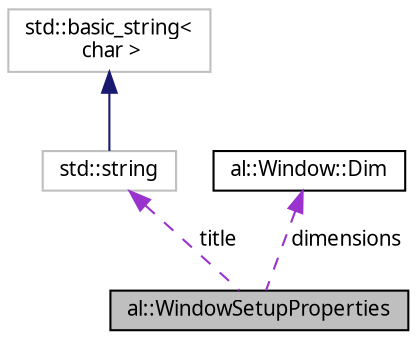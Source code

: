 digraph "al::WindowSetupProperties"
{
 // LATEX_PDF_SIZE
  bgcolor="transparent";
  edge [fontname="FreeSans.ttf",fontsize="10",labelfontname="FreeSans.ttf",labelfontsize="10"];
  node [fontname="FreeSans.ttf",fontsize="10",shape=record];
  Node1 [label="al::WindowSetupProperties",height=0.2,width=0.4,color="black", fillcolor="grey75", style="filled", fontcolor="black",tooltip=" "];
  Node2 -> Node1 [dir="back",color="darkorchid3",fontsize="10",style="dashed",label=" title" ,fontname="FreeSans.ttf"];
  Node2 [label="std::string",height=0.2,width=0.4,color="grey75",tooltip="STL class."];
  Node3 -> Node2 [dir="back",color="midnightblue",fontsize="10",style="solid",fontname="FreeSans.ttf"];
  Node3 [label="std::basic_string\<\l char \>",height=0.2,width=0.4,color="grey75",tooltip="STL class."];
  Node4 -> Node1 [dir="back",color="darkorchid3",fontsize="10",style="dashed",label=" dimensions" ,fontname="FreeSans.ttf"];
  Node4 [label="al::Window::Dim",height=0.2,width=0.4,color="black",URL="$structal_1_1_window_1_1_dim.html",tooltip="Window pixel dimensions."];
}
